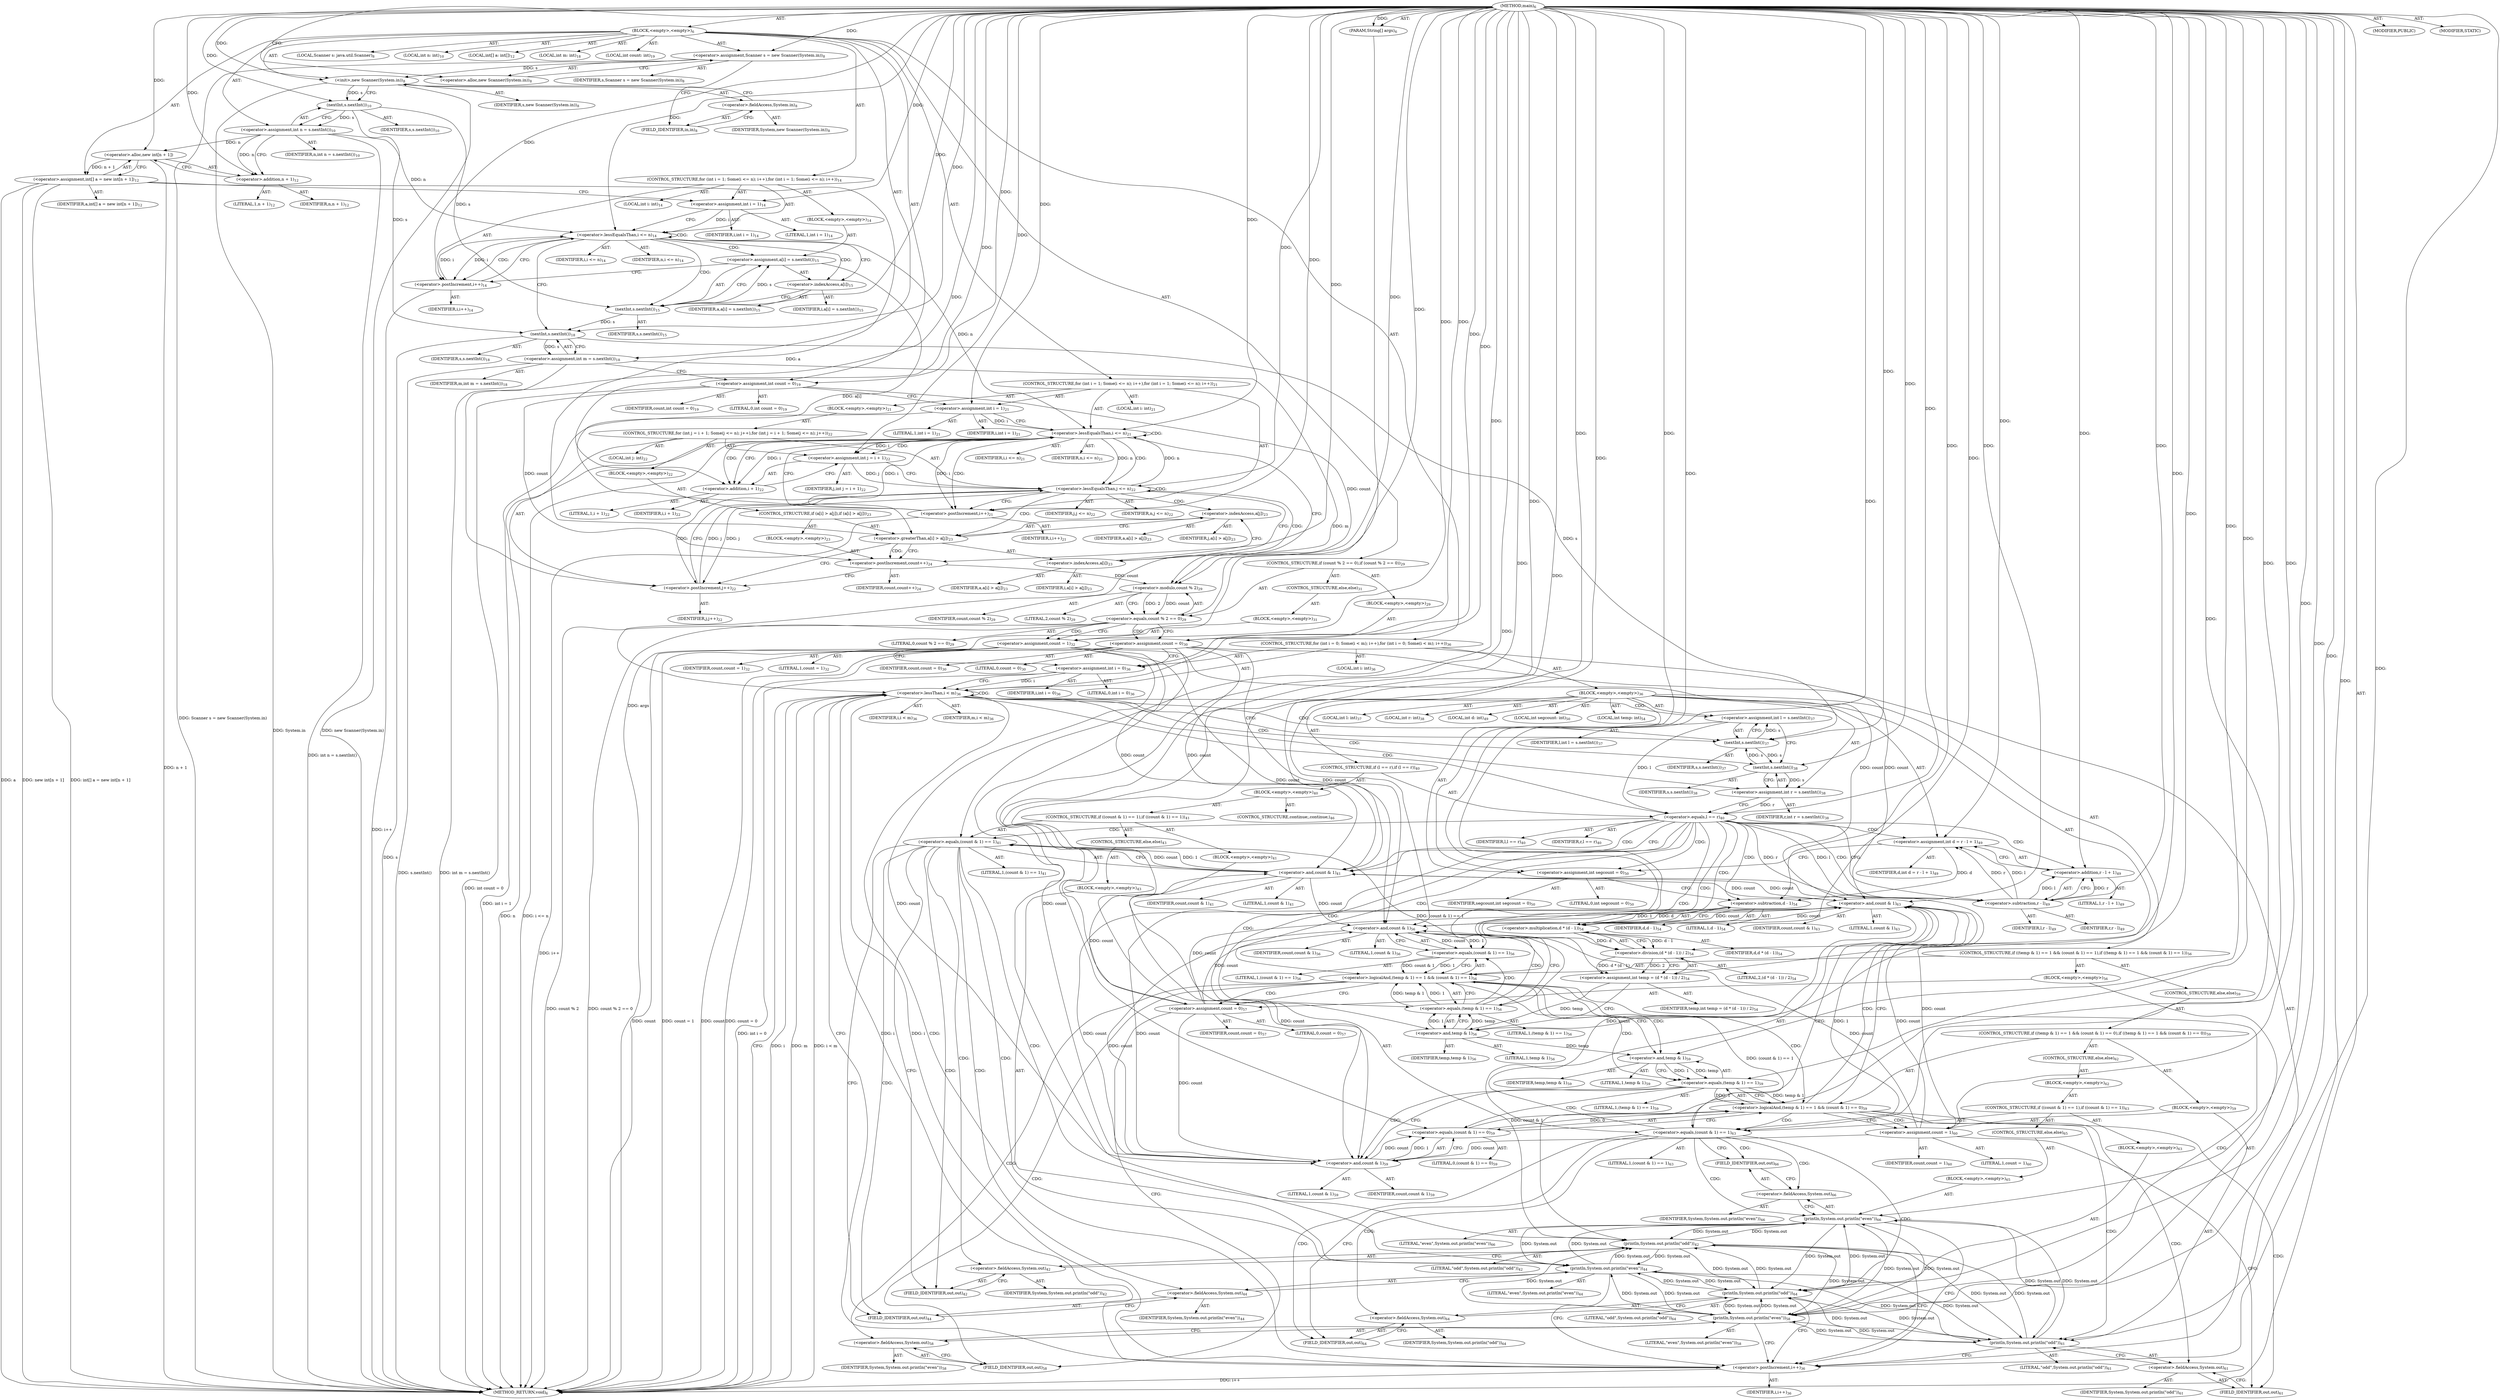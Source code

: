 digraph "main" {  
"19" [label = <(METHOD,main)<SUB>6</SUB>> ]
"20" [label = <(PARAM,String[] args)<SUB>6</SUB>> ]
"21" [label = <(BLOCK,&lt;empty&gt;,&lt;empty&gt;)<SUB>6</SUB>> ]
"4" [label = <(LOCAL,Scanner s: java.util.Scanner)<SUB>8</SUB>> ]
"22" [label = <(&lt;operator&gt;.assignment,Scanner s = new Scanner(System.in))<SUB>8</SUB>> ]
"23" [label = <(IDENTIFIER,s,Scanner s = new Scanner(System.in))<SUB>8</SUB>> ]
"24" [label = <(&lt;operator&gt;.alloc,new Scanner(System.in))<SUB>8</SUB>> ]
"25" [label = <(&lt;init&gt;,new Scanner(System.in))<SUB>8</SUB>> ]
"3" [label = <(IDENTIFIER,s,new Scanner(System.in))<SUB>8</SUB>> ]
"26" [label = <(&lt;operator&gt;.fieldAccess,System.in)<SUB>8</SUB>> ]
"27" [label = <(IDENTIFIER,System,new Scanner(System.in))<SUB>8</SUB>> ]
"28" [label = <(FIELD_IDENTIFIER,in,in)<SUB>8</SUB>> ]
"29" [label = <(LOCAL,int n: int)<SUB>10</SUB>> ]
"30" [label = <(&lt;operator&gt;.assignment,int n = s.nextInt())<SUB>10</SUB>> ]
"31" [label = <(IDENTIFIER,n,int n = s.nextInt())<SUB>10</SUB>> ]
"32" [label = <(nextInt,s.nextInt())<SUB>10</SUB>> ]
"33" [label = <(IDENTIFIER,s,s.nextInt())<SUB>10</SUB>> ]
"34" [label = <(LOCAL,int[] a: int[])<SUB>12</SUB>> ]
"35" [label = <(&lt;operator&gt;.assignment,int[] a = new int[n + 1])<SUB>12</SUB>> ]
"36" [label = <(IDENTIFIER,a,int[] a = new int[n + 1])<SUB>12</SUB>> ]
"37" [label = <(&lt;operator&gt;.alloc,new int[n + 1])> ]
"38" [label = <(&lt;operator&gt;.addition,n + 1)<SUB>12</SUB>> ]
"39" [label = <(IDENTIFIER,n,n + 1)<SUB>12</SUB>> ]
"40" [label = <(LITERAL,1,n + 1)<SUB>12</SUB>> ]
"41" [label = <(CONTROL_STRUCTURE,for (int i = 1; Some(i &lt;= n); i++),for (int i = 1; Some(i &lt;= n); i++))<SUB>14</SUB>> ]
"42" [label = <(LOCAL,int i: int)<SUB>14</SUB>> ]
"43" [label = <(&lt;operator&gt;.assignment,int i = 1)<SUB>14</SUB>> ]
"44" [label = <(IDENTIFIER,i,int i = 1)<SUB>14</SUB>> ]
"45" [label = <(LITERAL,1,int i = 1)<SUB>14</SUB>> ]
"46" [label = <(&lt;operator&gt;.lessEqualsThan,i &lt;= n)<SUB>14</SUB>> ]
"47" [label = <(IDENTIFIER,i,i &lt;= n)<SUB>14</SUB>> ]
"48" [label = <(IDENTIFIER,n,i &lt;= n)<SUB>14</SUB>> ]
"49" [label = <(&lt;operator&gt;.postIncrement,i++)<SUB>14</SUB>> ]
"50" [label = <(IDENTIFIER,i,i++)<SUB>14</SUB>> ]
"51" [label = <(BLOCK,&lt;empty&gt;,&lt;empty&gt;)<SUB>14</SUB>> ]
"52" [label = <(&lt;operator&gt;.assignment,a[i] = s.nextInt())<SUB>15</SUB>> ]
"53" [label = <(&lt;operator&gt;.indexAccess,a[i])<SUB>15</SUB>> ]
"54" [label = <(IDENTIFIER,a,a[i] = s.nextInt())<SUB>15</SUB>> ]
"55" [label = <(IDENTIFIER,i,a[i] = s.nextInt())<SUB>15</SUB>> ]
"56" [label = <(nextInt,s.nextInt())<SUB>15</SUB>> ]
"57" [label = <(IDENTIFIER,s,s.nextInt())<SUB>15</SUB>> ]
"58" [label = <(LOCAL,int m: int)<SUB>18</SUB>> ]
"59" [label = <(&lt;operator&gt;.assignment,int m = s.nextInt())<SUB>18</SUB>> ]
"60" [label = <(IDENTIFIER,m,int m = s.nextInt())<SUB>18</SUB>> ]
"61" [label = <(nextInt,s.nextInt())<SUB>18</SUB>> ]
"62" [label = <(IDENTIFIER,s,s.nextInt())<SUB>18</SUB>> ]
"63" [label = <(LOCAL,int count: int)<SUB>19</SUB>> ]
"64" [label = <(&lt;operator&gt;.assignment,int count = 0)<SUB>19</SUB>> ]
"65" [label = <(IDENTIFIER,count,int count = 0)<SUB>19</SUB>> ]
"66" [label = <(LITERAL,0,int count = 0)<SUB>19</SUB>> ]
"67" [label = <(CONTROL_STRUCTURE,for (int i = 1; Some(i &lt;= n); i++),for (int i = 1; Some(i &lt;= n); i++))<SUB>21</SUB>> ]
"68" [label = <(LOCAL,int i: int)<SUB>21</SUB>> ]
"69" [label = <(&lt;operator&gt;.assignment,int i = 1)<SUB>21</SUB>> ]
"70" [label = <(IDENTIFIER,i,int i = 1)<SUB>21</SUB>> ]
"71" [label = <(LITERAL,1,int i = 1)<SUB>21</SUB>> ]
"72" [label = <(&lt;operator&gt;.lessEqualsThan,i &lt;= n)<SUB>21</SUB>> ]
"73" [label = <(IDENTIFIER,i,i &lt;= n)<SUB>21</SUB>> ]
"74" [label = <(IDENTIFIER,n,i &lt;= n)<SUB>21</SUB>> ]
"75" [label = <(&lt;operator&gt;.postIncrement,i++)<SUB>21</SUB>> ]
"76" [label = <(IDENTIFIER,i,i++)<SUB>21</SUB>> ]
"77" [label = <(BLOCK,&lt;empty&gt;,&lt;empty&gt;)<SUB>21</SUB>> ]
"78" [label = <(CONTROL_STRUCTURE,for (int j = i + 1; Some(j &lt;= n); j++),for (int j = i + 1; Some(j &lt;= n); j++))<SUB>22</SUB>> ]
"79" [label = <(LOCAL,int j: int)<SUB>22</SUB>> ]
"80" [label = <(&lt;operator&gt;.assignment,int j = i + 1)<SUB>22</SUB>> ]
"81" [label = <(IDENTIFIER,j,int j = i + 1)<SUB>22</SUB>> ]
"82" [label = <(&lt;operator&gt;.addition,i + 1)<SUB>22</SUB>> ]
"83" [label = <(IDENTIFIER,i,i + 1)<SUB>22</SUB>> ]
"84" [label = <(LITERAL,1,i + 1)<SUB>22</SUB>> ]
"85" [label = <(&lt;operator&gt;.lessEqualsThan,j &lt;= n)<SUB>22</SUB>> ]
"86" [label = <(IDENTIFIER,j,j &lt;= n)<SUB>22</SUB>> ]
"87" [label = <(IDENTIFIER,n,j &lt;= n)<SUB>22</SUB>> ]
"88" [label = <(&lt;operator&gt;.postIncrement,j++)<SUB>22</SUB>> ]
"89" [label = <(IDENTIFIER,j,j++)<SUB>22</SUB>> ]
"90" [label = <(BLOCK,&lt;empty&gt;,&lt;empty&gt;)<SUB>22</SUB>> ]
"91" [label = <(CONTROL_STRUCTURE,if (a[i] &gt; a[j]),if (a[i] &gt; a[j]))<SUB>23</SUB>> ]
"92" [label = <(&lt;operator&gt;.greaterThan,a[i] &gt; a[j])<SUB>23</SUB>> ]
"93" [label = <(&lt;operator&gt;.indexAccess,a[i])<SUB>23</SUB>> ]
"94" [label = <(IDENTIFIER,a,a[i] &gt; a[j])<SUB>23</SUB>> ]
"95" [label = <(IDENTIFIER,i,a[i] &gt; a[j])<SUB>23</SUB>> ]
"96" [label = <(&lt;operator&gt;.indexAccess,a[j])<SUB>23</SUB>> ]
"97" [label = <(IDENTIFIER,a,a[i] &gt; a[j])<SUB>23</SUB>> ]
"98" [label = <(IDENTIFIER,j,a[i] &gt; a[j])<SUB>23</SUB>> ]
"99" [label = <(BLOCK,&lt;empty&gt;,&lt;empty&gt;)<SUB>23</SUB>> ]
"100" [label = <(&lt;operator&gt;.postIncrement,count++)<SUB>24</SUB>> ]
"101" [label = <(IDENTIFIER,count,count++)<SUB>24</SUB>> ]
"102" [label = <(CONTROL_STRUCTURE,if (count % 2 == 0),if (count % 2 == 0))<SUB>29</SUB>> ]
"103" [label = <(&lt;operator&gt;.equals,count % 2 == 0)<SUB>29</SUB>> ]
"104" [label = <(&lt;operator&gt;.modulo,count % 2)<SUB>29</SUB>> ]
"105" [label = <(IDENTIFIER,count,count % 2)<SUB>29</SUB>> ]
"106" [label = <(LITERAL,2,count % 2)<SUB>29</SUB>> ]
"107" [label = <(LITERAL,0,count % 2 == 0)<SUB>29</SUB>> ]
"108" [label = <(BLOCK,&lt;empty&gt;,&lt;empty&gt;)<SUB>29</SUB>> ]
"109" [label = <(&lt;operator&gt;.assignment,count = 0)<SUB>30</SUB>> ]
"110" [label = <(IDENTIFIER,count,count = 0)<SUB>30</SUB>> ]
"111" [label = <(LITERAL,0,count = 0)<SUB>30</SUB>> ]
"112" [label = <(CONTROL_STRUCTURE,else,else)<SUB>31</SUB>> ]
"113" [label = <(BLOCK,&lt;empty&gt;,&lt;empty&gt;)<SUB>31</SUB>> ]
"114" [label = <(&lt;operator&gt;.assignment,count = 1)<SUB>32</SUB>> ]
"115" [label = <(IDENTIFIER,count,count = 1)<SUB>32</SUB>> ]
"116" [label = <(LITERAL,1,count = 1)<SUB>32</SUB>> ]
"117" [label = <(CONTROL_STRUCTURE,for (int i = 0; Some(i &lt; m); i++),for (int i = 0; Some(i &lt; m); i++))<SUB>36</SUB>> ]
"118" [label = <(LOCAL,int i: int)<SUB>36</SUB>> ]
"119" [label = <(&lt;operator&gt;.assignment,int i = 0)<SUB>36</SUB>> ]
"120" [label = <(IDENTIFIER,i,int i = 0)<SUB>36</SUB>> ]
"121" [label = <(LITERAL,0,int i = 0)<SUB>36</SUB>> ]
"122" [label = <(&lt;operator&gt;.lessThan,i &lt; m)<SUB>36</SUB>> ]
"123" [label = <(IDENTIFIER,i,i &lt; m)<SUB>36</SUB>> ]
"124" [label = <(IDENTIFIER,m,i &lt; m)<SUB>36</SUB>> ]
"125" [label = <(&lt;operator&gt;.postIncrement,i++)<SUB>36</SUB>> ]
"126" [label = <(IDENTIFIER,i,i++)<SUB>36</SUB>> ]
"127" [label = <(BLOCK,&lt;empty&gt;,&lt;empty&gt;)<SUB>36</SUB>> ]
"128" [label = <(LOCAL,int l: int)<SUB>37</SUB>> ]
"129" [label = <(&lt;operator&gt;.assignment,int l = s.nextInt())<SUB>37</SUB>> ]
"130" [label = <(IDENTIFIER,l,int l = s.nextInt())<SUB>37</SUB>> ]
"131" [label = <(nextInt,s.nextInt())<SUB>37</SUB>> ]
"132" [label = <(IDENTIFIER,s,s.nextInt())<SUB>37</SUB>> ]
"133" [label = <(LOCAL,int r: int)<SUB>38</SUB>> ]
"134" [label = <(&lt;operator&gt;.assignment,int r = s.nextInt())<SUB>38</SUB>> ]
"135" [label = <(IDENTIFIER,r,int r = s.nextInt())<SUB>38</SUB>> ]
"136" [label = <(nextInt,s.nextInt())<SUB>38</SUB>> ]
"137" [label = <(IDENTIFIER,s,s.nextInt())<SUB>38</SUB>> ]
"138" [label = <(CONTROL_STRUCTURE,if (l == r),if (l == r))<SUB>40</SUB>> ]
"139" [label = <(&lt;operator&gt;.equals,l == r)<SUB>40</SUB>> ]
"140" [label = <(IDENTIFIER,l,l == r)<SUB>40</SUB>> ]
"141" [label = <(IDENTIFIER,r,l == r)<SUB>40</SUB>> ]
"142" [label = <(BLOCK,&lt;empty&gt;,&lt;empty&gt;)<SUB>40</SUB>> ]
"143" [label = <(CONTROL_STRUCTURE,if ((count &amp; 1) == 1),if ((count &amp; 1) == 1))<SUB>41</SUB>> ]
"144" [label = <(&lt;operator&gt;.equals,(count &amp; 1) == 1)<SUB>41</SUB>> ]
"145" [label = <(&lt;operator&gt;.and,count &amp; 1)<SUB>41</SUB>> ]
"146" [label = <(IDENTIFIER,count,count &amp; 1)<SUB>41</SUB>> ]
"147" [label = <(LITERAL,1,count &amp; 1)<SUB>41</SUB>> ]
"148" [label = <(LITERAL,1,(count &amp; 1) == 1)<SUB>41</SUB>> ]
"149" [label = <(BLOCK,&lt;empty&gt;,&lt;empty&gt;)<SUB>41</SUB>> ]
"150" [label = <(println,System.out.println(&quot;odd&quot;))<SUB>42</SUB>> ]
"151" [label = <(&lt;operator&gt;.fieldAccess,System.out)<SUB>42</SUB>> ]
"152" [label = <(IDENTIFIER,System,System.out.println(&quot;odd&quot;))<SUB>42</SUB>> ]
"153" [label = <(FIELD_IDENTIFIER,out,out)<SUB>42</SUB>> ]
"154" [label = <(LITERAL,&quot;odd&quot;,System.out.println(&quot;odd&quot;))<SUB>42</SUB>> ]
"155" [label = <(CONTROL_STRUCTURE,else,else)<SUB>43</SUB>> ]
"156" [label = <(BLOCK,&lt;empty&gt;,&lt;empty&gt;)<SUB>43</SUB>> ]
"157" [label = <(println,System.out.println(&quot;even&quot;))<SUB>44</SUB>> ]
"158" [label = <(&lt;operator&gt;.fieldAccess,System.out)<SUB>44</SUB>> ]
"159" [label = <(IDENTIFIER,System,System.out.println(&quot;even&quot;))<SUB>44</SUB>> ]
"160" [label = <(FIELD_IDENTIFIER,out,out)<SUB>44</SUB>> ]
"161" [label = <(LITERAL,&quot;even&quot;,System.out.println(&quot;even&quot;))<SUB>44</SUB>> ]
"162" [label = <(CONTROL_STRUCTURE,continue;,continue;)<SUB>46</SUB>> ]
"163" [label = <(LOCAL,int d: int)<SUB>49</SUB>> ]
"164" [label = <(&lt;operator&gt;.assignment,int d = r - l + 1)<SUB>49</SUB>> ]
"165" [label = <(IDENTIFIER,d,int d = r - l + 1)<SUB>49</SUB>> ]
"166" [label = <(&lt;operator&gt;.addition,r - l + 1)<SUB>49</SUB>> ]
"167" [label = <(&lt;operator&gt;.subtraction,r - l)<SUB>49</SUB>> ]
"168" [label = <(IDENTIFIER,r,r - l)<SUB>49</SUB>> ]
"169" [label = <(IDENTIFIER,l,r - l)<SUB>49</SUB>> ]
"170" [label = <(LITERAL,1,r - l + 1)<SUB>49</SUB>> ]
"171" [label = <(LOCAL,int segcount: int)<SUB>50</SUB>> ]
"172" [label = <(&lt;operator&gt;.assignment,int segcount = 0)<SUB>50</SUB>> ]
"173" [label = <(IDENTIFIER,segcount,int segcount = 0)<SUB>50</SUB>> ]
"174" [label = <(LITERAL,0,int segcount = 0)<SUB>50</SUB>> ]
"175" [label = <(LOCAL,int temp: int)<SUB>54</SUB>> ]
"176" [label = <(&lt;operator&gt;.assignment,int temp = (d * (d - 1)) / 2)<SUB>54</SUB>> ]
"177" [label = <(IDENTIFIER,temp,int temp = (d * (d - 1)) / 2)<SUB>54</SUB>> ]
"178" [label = <(&lt;operator&gt;.division,(d * (d - 1)) / 2)<SUB>54</SUB>> ]
"179" [label = <(&lt;operator&gt;.multiplication,d * (d - 1))<SUB>54</SUB>> ]
"180" [label = <(IDENTIFIER,d,d * (d - 1))<SUB>54</SUB>> ]
"181" [label = <(&lt;operator&gt;.subtraction,d - 1)<SUB>54</SUB>> ]
"182" [label = <(IDENTIFIER,d,d - 1)<SUB>54</SUB>> ]
"183" [label = <(LITERAL,1,d - 1)<SUB>54</SUB>> ]
"184" [label = <(LITERAL,2,(d * (d - 1)) / 2)<SUB>54</SUB>> ]
"185" [label = <(CONTROL_STRUCTURE,if ((temp &amp; 1) == 1 &amp;&amp; (count &amp; 1) == 1),if ((temp &amp; 1) == 1 &amp;&amp; (count &amp; 1) == 1))<SUB>56</SUB>> ]
"186" [label = <(&lt;operator&gt;.logicalAnd,(temp &amp; 1) == 1 &amp;&amp; (count &amp; 1) == 1)<SUB>56</SUB>> ]
"187" [label = <(&lt;operator&gt;.equals,(temp &amp; 1) == 1)<SUB>56</SUB>> ]
"188" [label = <(&lt;operator&gt;.and,temp &amp; 1)<SUB>56</SUB>> ]
"189" [label = <(IDENTIFIER,temp,temp &amp; 1)<SUB>56</SUB>> ]
"190" [label = <(LITERAL,1,temp &amp; 1)<SUB>56</SUB>> ]
"191" [label = <(LITERAL,1,(temp &amp; 1) == 1)<SUB>56</SUB>> ]
"192" [label = <(&lt;operator&gt;.equals,(count &amp; 1) == 1)<SUB>56</SUB>> ]
"193" [label = <(&lt;operator&gt;.and,count &amp; 1)<SUB>56</SUB>> ]
"194" [label = <(IDENTIFIER,count,count &amp; 1)<SUB>56</SUB>> ]
"195" [label = <(LITERAL,1,count &amp; 1)<SUB>56</SUB>> ]
"196" [label = <(LITERAL,1,(count &amp; 1) == 1)<SUB>56</SUB>> ]
"197" [label = <(BLOCK,&lt;empty&gt;,&lt;empty&gt;)<SUB>56</SUB>> ]
"198" [label = <(&lt;operator&gt;.assignment,count = 0)<SUB>57</SUB>> ]
"199" [label = <(IDENTIFIER,count,count = 0)<SUB>57</SUB>> ]
"200" [label = <(LITERAL,0,count = 0)<SUB>57</SUB>> ]
"201" [label = <(println,System.out.println(&quot;even&quot;))<SUB>58</SUB>> ]
"202" [label = <(&lt;operator&gt;.fieldAccess,System.out)<SUB>58</SUB>> ]
"203" [label = <(IDENTIFIER,System,System.out.println(&quot;even&quot;))<SUB>58</SUB>> ]
"204" [label = <(FIELD_IDENTIFIER,out,out)<SUB>58</SUB>> ]
"205" [label = <(LITERAL,&quot;even&quot;,System.out.println(&quot;even&quot;))<SUB>58</SUB>> ]
"206" [label = <(CONTROL_STRUCTURE,else,else)<SUB>59</SUB>> ]
"207" [label = <(CONTROL_STRUCTURE,if ((temp &amp; 1) == 1 &amp;&amp; (count &amp; 1) == 0),if ((temp &amp; 1) == 1 &amp;&amp; (count &amp; 1) == 0))<SUB>59</SUB>> ]
"208" [label = <(&lt;operator&gt;.logicalAnd,(temp &amp; 1) == 1 &amp;&amp; (count &amp; 1) == 0)<SUB>59</SUB>> ]
"209" [label = <(&lt;operator&gt;.equals,(temp &amp; 1) == 1)<SUB>59</SUB>> ]
"210" [label = <(&lt;operator&gt;.and,temp &amp; 1)<SUB>59</SUB>> ]
"211" [label = <(IDENTIFIER,temp,temp &amp; 1)<SUB>59</SUB>> ]
"212" [label = <(LITERAL,1,temp &amp; 1)<SUB>59</SUB>> ]
"213" [label = <(LITERAL,1,(temp &amp; 1) == 1)<SUB>59</SUB>> ]
"214" [label = <(&lt;operator&gt;.equals,(count &amp; 1) == 0)<SUB>59</SUB>> ]
"215" [label = <(&lt;operator&gt;.and,count &amp; 1)<SUB>59</SUB>> ]
"216" [label = <(IDENTIFIER,count,count &amp; 1)<SUB>59</SUB>> ]
"217" [label = <(LITERAL,1,count &amp; 1)<SUB>59</SUB>> ]
"218" [label = <(LITERAL,0,(count &amp; 1) == 0)<SUB>59</SUB>> ]
"219" [label = <(BLOCK,&lt;empty&gt;,&lt;empty&gt;)<SUB>59</SUB>> ]
"220" [label = <(&lt;operator&gt;.assignment,count = 1)<SUB>60</SUB>> ]
"221" [label = <(IDENTIFIER,count,count = 1)<SUB>60</SUB>> ]
"222" [label = <(LITERAL,1,count = 1)<SUB>60</SUB>> ]
"223" [label = <(println,System.out.println(&quot;odd&quot;))<SUB>61</SUB>> ]
"224" [label = <(&lt;operator&gt;.fieldAccess,System.out)<SUB>61</SUB>> ]
"225" [label = <(IDENTIFIER,System,System.out.println(&quot;odd&quot;))<SUB>61</SUB>> ]
"226" [label = <(FIELD_IDENTIFIER,out,out)<SUB>61</SUB>> ]
"227" [label = <(LITERAL,&quot;odd&quot;,System.out.println(&quot;odd&quot;))<SUB>61</SUB>> ]
"228" [label = <(CONTROL_STRUCTURE,else,else)<SUB>62</SUB>> ]
"229" [label = <(BLOCK,&lt;empty&gt;,&lt;empty&gt;)<SUB>62</SUB>> ]
"230" [label = <(CONTROL_STRUCTURE,if ((count &amp; 1) == 1),if ((count &amp; 1) == 1))<SUB>63</SUB>> ]
"231" [label = <(&lt;operator&gt;.equals,(count &amp; 1) == 1)<SUB>63</SUB>> ]
"232" [label = <(&lt;operator&gt;.and,count &amp; 1)<SUB>63</SUB>> ]
"233" [label = <(IDENTIFIER,count,count &amp; 1)<SUB>63</SUB>> ]
"234" [label = <(LITERAL,1,count &amp; 1)<SUB>63</SUB>> ]
"235" [label = <(LITERAL,1,(count &amp; 1) == 1)<SUB>63</SUB>> ]
"236" [label = <(BLOCK,&lt;empty&gt;,&lt;empty&gt;)<SUB>63</SUB>> ]
"237" [label = <(println,System.out.println(&quot;odd&quot;))<SUB>64</SUB>> ]
"238" [label = <(&lt;operator&gt;.fieldAccess,System.out)<SUB>64</SUB>> ]
"239" [label = <(IDENTIFIER,System,System.out.println(&quot;odd&quot;))<SUB>64</SUB>> ]
"240" [label = <(FIELD_IDENTIFIER,out,out)<SUB>64</SUB>> ]
"241" [label = <(LITERAL,&quot;odd&quot;,System.out.println(&quot;odd&quot;))<SUB>64</SUB>> ]
"242" [label = <(CONTROL_STRUCTURE,else,else)<SUB>65</SUB>> ]
"243" [label = <(BLOCK,&lt;empty&gt;,&lt;empty&gt;)<SUB>65</SUB>> ]
"244" [label = <(println,System.out.println(&quot;even&quot;))<SUB>66</SUB>> ]
"245" [label = <(&lt;operator&gt;.fieldAccess,System.out)<SUB>66</SUB>> ]
"246" [label = <(IDENTIFIER,System,System.out.println(&quot;even&quot;))<SUB>66</SUB>> ]
"247" [label = <(FIELD_IDENTIFIER,out,out)<SUB>66</SUB>> ]
"248" [label = <(LITERAL,&quot;even&quot;,System.out.println(&quot;even&quot;))<SUB>66</SUB>> ]
"249" [label = <(MODIFIER,PUBLIC)> ]
"250" [label = <(MODIFIER,STATIC)> ]
"251" [label = <(METHOD_RETURN,void)<SUB>6</SUB>> ]
  "19" -> "20"  [ label = "AST: "] 
  "19" -> "21"  [ label = "AST: "] 
  "19" -> "249"  [ label = "AST: "] 
  "19" -> "250"  [ label = "AST: "] 
  "19" -> "251"  [ label = "AST: "] 
  "21" -> "4"  [ label = "AST: "] 
  "21" -> "22"  [ label = "AST: "] 
  "21" -> "25"  [ label = "AST: "] 
  "21" -> "29"  [ label = "AST: "] 
  "21" -> "30"  [ label = "AST: "] 
  "21" -> "34"  [ label = "AST: "] 
  "21" -> "35"  [ label = "AST: "] 
  "21" -> "41"  [ label = "AST: "] 
  "21" -> "58"  [ label = "AST: "] 
  "21" -> "59"  [ label = "AST: "] 
  "21" -> "63"  [ label = "AST: "] 
  "21" -> "64"  [ label = "AST: "] 
  "21" -> "67"  [ label = "AST: "] 
  "21" -> "102"  [ label = "AST: "] 
  "21" -> "117"  [ label = "AST: "] 
  "22" -> "23"  [ label = "AST: "] 
  "22" -> "24"  [ label = "AST: "] 
  "25" -> "3"  [ label = "AST: "] 
  "25" -> "26"  [ label = "AST: "] 
  "26" -> "27"  [ label = "AST: "] 
  "26" -> "28"  [ label = "AST: "] 
  "30" -> "31"  [ label = "AST: "] 
  "30" -> "32"  [ label = "AST: "] 
  "32" -> "33"  [ label = "AST: "] 
  "35" -> "36"  [ label = "AST: "] 
  "35" -> "37"  [ label = "AST: "] 
  "37" -> "38"  [ label = "AST: "] 
  "38" -> "39"  [ label = "AST: "] 
  "38" -> "40"  [ label = "AST: "] 
  "41" -> "42"  [ label = "AST: "] 
  "41" -> "43"  [ label = "AST: "] 
  "41" -> "46"  [ label = "AST: "] 
  "41" -> "49"  [ label = "AST: "] 
  "41" -> "51"  [ label = "AST: "] 
  "43" -> "44"  [ label = "AST: "] 
  "43" -> "45"  [ label = "AST: "] 
  "46" -> "47"  [ label = "AST: "] 
  "46" -> "48"  [ label = "AST: "] 
  "49" -> "50"  [ label = "AST: "] 
  "51" -> "52"  [ label = "AST: "] 
  "52" -> "53"  [ label = "AST: "] 
  "52" -> "56"  [ label = "AST: "] 
  "53" -> "54"  [ label = "AST: "] 
  "53" -> "55"  [ label = "AST: "] 
  "56" -> "57"  [ label = "AST: "] 
  "59" -> "60"  [ label = "AST: "] 
  "59" -> "61"  [ label = "AST: "] 
  "61" -> "62"  [ label = "AST: "] 
  "64" -> "65"  [ label = "AST: "] 
  "64" -> "66"  [ label = "AST: "] 
  "67" -> "68"  [ label = "AST: "] 
  "67" -> "69"  [ label = "AST: "] 
  "67" -> "72"  [ label = "AST: "] 
  "67" -> "75"  [ label = "AST: "] 
  "67" -> "77"  [ label = "AST: "] 
  "69" -> "70"  [ label = "AST: "] 
  "69" -> "71"  [ label = "AST: "] 
  "72" -> "73"  [ label = "AST: "] 
  "72" -> "74"  [ label = "AST: "] 
  "75" -> "76"  [ label = "AST: "] 
  "77" -> "78"  [ label = "AST: "] 
  "78" -> "79"  [ label = "AST: "] 
  "78" -> "80"  [ label = "AST: "] 
  "78" -> "85"  [ label = "AST: "] 
  "78" -> "88"  [ label = "AST: "] 
  "78" -> "90"  [ label = "AST: "] 
  "80" -> "81"  [ label = "AST: "] 
  "80" -> "82"  [ label = "AST: "] 
  "82" -> "83"  [ label = "AST: "] 
  "82" -> "84"  [ label = "AST: "] 
  "85" -> "86"  [ label = "AST: "] 
  "85" -> "87"  [ label = "AST: "] 
  "88" -> "89"  [ label = "AST: "] 
  "90" -> "91"  [ label = "AST: "] 
  "91" -> "92"  [ label = "AST: "] 
  "91" -> "99"  [ label = "AST: "] 
  "92" -> "93"  [ label = "AST: "] 
  "92" -> "96"  [ label = "AST: "] 
  "93" -> "94"  [ label = "AST: "] 
  "93" -> "95"  [ label = "AST: "] 
  "96" -> "97"  [ label = "AST: "] 
  "96" -> "98"  [ label = "AST: "] 
  "99" -> "100"  [ label = "AST: "] 
  "100" -> "101"  [ label = "AST: "] 
  "102" -> "103"  [ label = "AST: "] 
  "102" -> "108"  [ label = "AST: "] 
  "102" -> "112"  [ label = "AST: "] 
  "103" -> "104"  [ label = "AST: "] 
  "103" -> "107"  [ label = "AST: "] 
  "104" -> "105"  [ label = "AST: "] 
  "104" -> "106"  [ label = "AST: "] 
  "108" -> "109"  [ label = "AST: "] 
  "109" -> "110"  [ label = "AST: "] 
  "109" -> "111"  [ label = "AST: "] 
  "112" -> "113"  [ label = "AST: "] 
  "113" -> "114"  [ label = "AST: "] 
  "114" -> "115"  [ label = "AST: "] 
  "114" -> "116"  [ label = "AST: "] 
  "117" -> "118"  [ label = "AST: "] 
  "117" -> "119"  [ label = "AST: "] 
  "117" -> "122"  [ label = "AST: "] 
  "117" -> "125"  [ label = "AST: "] 
  "117" -> "127"  [ label = "AST: "] 
  "119" -> "120"  [ label = "AST: "] 
  "119" -> "121"  [ label = "AST: "] 
  "122" -> "123"  [ label = "AST: "] 
  "122" -> "124"  [ label = "AST: "] 
  "125" -> "126"  [ label = "AST: "] 
  "127" -> "128"  [ label = "AST: "] 
  "127" -> "129"  [ label = "AST: "] 
  "127" -> "133"  [ label = "AST: "] 
  "127" -> "134"  [ label = "AST: "] 
  "127" -> "138"  [ label = "AST: "] 
  "127" -> "163"  [ label = "AST: "] 
  "127" -> "164"  [ label = "AST: "] 
  "127" -> "171"  [ label = "AST: "] 
  "127" -> "172"  [ label = "AST: "] 
  "127" -> "175"  [ label = "AST: "] 
  "127" -> "176"  [ label = "AST: "] 
  "127" -> "185"  [ label = "AST: "] 
  "129" -> "130"  [ label = "AST: "] 
  "129" -> "131"  [ label = "AST: "] 
  "131" -> "132"  [ label = "AST: "] 
  "134" -> "135"  [ label = "AST: "] 
  "134" -> "136"  [ label = "AST: "] 
  "136" -> "137"  [ label = "AST: "] 
  "138" -> "139"  [ label = "AST: "] 
  "138" -> "142"  [ label = "AST: "] 
  "139" -> "140"  [ label = "AST: "] 
  "139" -> "141"  [ label = "AST: "] 
  "142" -> "143"  [ label = "AST: "] 
  "142" -> "162"  [ label = "AST: "] 
  "143" -> "144"  [ label = "AST: "] 
  "143" -> "149"  [ label = "AST: "] 
  "143" -> "155"  [ label = "AST: "] 
  "144" -> "145"  [ label = "AST: "] 
  "144" -> "148"  [ label = "AST: "] 
  "145" -> "146"  [ label = "AST: "] 
  "145" -> "147"  [ label = "AST: "] 
  "149" -> "150"  [ label = "AST: "] 
  "150" -> "151"  [ label = "AST: "] 
  "150" -> "154"  [ label = "AST: "] 
  "151" -> "152"  [ label = "AST: "] 
  "151" -> "153"  [ label = "AST: "] 
  "155" -> "156"  [ label = "AST: "] 
  "156" -> "157"  [ label = "AST: "] 
  "157" -> "158"  [ label = "AST: "] 
  "157" -> "161"  [ label = "AST: "] 
  "158" -> "159"  [ label = "AST: "] 
  "158" -> "160"  [ label = "AST: "] 
  "164" -> "165"  [ label = "AST: "] 
  "164" -> "166"  [ label = "AST: "] 
  "166" -> "167"  [ label = "AST: "] 
  "166" -> "170"  [ label = "AST: "] 
  "167" -> "168"  [ label = "AST: "] 
  "167" -> "169"  [ label = "AST: "] 
  "172" -> "173"  [ label = "AST: "] 
  "172" -> "174"  [ label = "AST: "] 
  "176" -> "177"  [ label = "AST: "] 
  "176" -> "178"  [ label = "AST: "] 
  "178" -> "179"  [ label = "AST: "] 
  "178" -> "184"  [ label = "AST: "] 
  "179" -> "180"  [ label = "AST: "] 
  "179" -> "181"  [ label = "AST: "] 
  "181" -> "182"  [ label = "AST: "] 
  "181" -> "183"  [ label = "AST: "] 
  "185" -> "186"  [ label = "AST: "] 
  "185" -> "197"  [ label = "AST: "] 
  "185" -> "206"  [ label = "AST: "] 
  "186" -> "187"  [ label = "AST: "] 
  "186" -> "192"  [ label = "AST: "] 
  "187" -> "188"  [ label = "AST: "] 
  "187" -> "191"  [ label = "AST: "] 
  "188" -> "189"  [ label = "AST: "] 
  "188" -> "190"  [ label = "AST: "] 
  "192" -> "193"  [ label = "AST: "] 
  "192" -> "196"  [ label = "AST: "] 
  "193" -> "194"  [ label = "AST: "] 
  "193" -> "195"  [ label = "AST: "] 
  "197" -> "198"  [ label = "AST: "] 
  "197" -> "201"  [ label = "AST: "] 
  "198" -> "199"  [ label = "AST: "] 
  "198" -> "200"  [ label = "AST: "] 
  "201" -> "202"  [ label = "AST: "] 
  "201" -> "205"  [ label = "AST: "] 
  "202" -> "203"  [ label = "AST: "] 
  "202" -> "204"  [ label = "AST: "] 
  "206" -> "207"  [ label = "AST: "] 
  "207" -> "208"  [ label = "AST: "] 
  "207" -> "219"  [ label = "AST: "] 
  "207" -> "228"  [ label = "AST: "] 
  "208" -> "209"  [ label = "AST: "] 
  "208" -> "214"  [ label = "AST: "] 
  "209" -> "210"  [ label = "AST: "] 
  "209" -> "213"  [ label = "AST: "] 
  "210" -> "211"  [ label = "AST: "] 
  "210" -> "212"  [ label = "AST: "] 
  "214" -> "215"  [ label = "AST: "] 
  "214" -> "218"  [ label = "AST: "] 
  "215" -> "216"  [ label = "AST: "] 
  "215" -> "217"  [ label = "AST: "] 
  "219" -> "220"  [ label = "AST: "] 
  "219" -> "223"  [ label = "AST: "] 
  "220" -> "221"  [ label = "AST: "] 
  "220" -> "222"  [ label = "AST: "] 
  "223" -> "224"  [ label = "AST: "] 
  "223" -> "227"  [ label = "AST: "] 
  "224" -> "225"  [ label = "AST: "] 
  "224" -> "226"  [ label = "AST: "] 
  "228" -> "229"  [ label = "AST: "] 
  "229" -> "230"  [ label = "AST: "] 
  "230" -> "231"  [ label = "AST: "] 
  "230" -> "236"  [ label = "AST: "] 
  "230" -> "242"  [ label = "AST: "] 
  "231" -> "232"  [ label = "AST: "] 
  "231" -> "235"  [ label = "AST: "] 
  "232" -> "233"  [ label = "AST: "] 
  "232" -> "234"  [ label = "AST: "] 
  "236" -> "237"  [ label = "AST: "] 
  "237" -> "238"  [ label = "AST: "] 
  "237" -> "241"  [ label = "AST: "] 
  "238" -> "239"  [ label = "AST: "] 
  "238" -> "240"  [ label = "AST: "] 
  "242" -> "243"  [ label = "AST: "] 
  "243" -> "244"  [ label = "AST: "] 
  "244" -> "245"  [ label = "AST: "] 
  "244" -> "248"  [ label = "AST: "] 
  "245" -> "246"  [ label = "AST: "] 
  "245" -> "247"  [ label = "AST: "] 
  "22" -> "28"  [ label = "CFG: "] 
  "25" -> "32"  [ label = "CFG: "] 
  "30" -> "38"  [ label = "CFG: "] 
  "35" -> "43"  [ label = "CFG: "] 
  "59" -> "64"  [ label = "CFG: "] 
  "64" -> "69"  [ label = "CFG: "] 
  "24" -> "22"  [ label = "CFG: "] 
  "26" -> "25"  [ label = "CFG: "] 
  "32" -> "30"  [ label = "CFG: "] 
  "37" -> "35"  [ label = "CFG: "] 
  "43" -> "46"  [ label = "CFG: "] 
  "46" -> "53"  [ label = "CFG: "] 
  "46" -> "61"  [ label = "CFG: "] 
  "49" -> "46"  [ label = "CFG: "] 
  "61" -> "59"  [ label = "CFG: "] 
  "69" -> "72"  [ label = "CFG: "] 
  "72" -> "82"  [ label = "CFG: "] 
  "72" -> "104"  [ label = "CFG: "] 
  "75" -> "72"  [ label = "CFG: "] 
  "103" -> "109"  [ label = "CFG: "] 
  "103" -> "114"  [ label = "CFG: "] 
  "119" -> "122"  [ label = "CFG: "] 
  "122" -> "251"  [ label = "CFG: "] 
  "122" -> "131"  [ label = "CFG: "] 
  "125" -> "122"  [ label = "CFG: "] 
  "28" -> "26"  [ label = "CFG: "] 
  "38" -> "37"  [ label = "CFG: "] 
  "52" -> "49"  [ label = "CFG: "] 
  "104" -> "103"  [ label = "CFG: "] 
  "109" -> "119"  [ label = "CFG: "] 
  "129" -> "136"  [ label = "CFG: "] 
  "134" -> "139"  [ label = "CFG: "] 
  "164" -> "172"  [ label = "CFG: "] 
  "172" -> "181"  [ label = "CFG: "] 
  "176" -> "188"  [ label = "CFG: "] 
  "53" -> "56"  [ label = "CFG: "] 
  "56" -> "52"  [ label = "CFG: "] 
  "80" -> "85"  [ label = "CFG: "] 
  "85" -> "93"  [ label = "CFG: "] 
  "85" -> "75"  [ label = "CFG: "] 
  "88" -> "85"  [ label = "CFG: "] 
  "114" -> "119"  [ label = "CFG: "] 
  "131" -> "129"  [ label = "CFG: "] 
  "136" -> "134"  [ label = "CFG: "] 
  "139" -> "145"  [ label = "CFG: "] 
  "139" -> "167"  [ label = "CFG: "] 
  "166" -> "164"  [ label = "CFG: "] 
  "178" -> "176"  [ label = "CFG: "] 
  "186" -> "198"  [ label = "CFG: "] 
  "186" -> "210"  [ label = "CFG: "] 
  "82" -> "80"  [ label = "CFG: "] 
  "167" -> "166"  [ label = "CFG: "] 
  "179" -> "178"  [ label = "CFG: "] 
  "187" -> "186"  [ label = "CFG: "] 
  "187" -> "193"  [ label = "CFG: "] 
  "192" -> "186"  [ label = "CFG: "] 
  "198" -> "204"  [ label = "CFG: "] 
  "201" -> "125"  [ label = "CFG: "] 
  "92" -> "100"  [ label = "CFG: "] 
  "92" -> "88"  [ label = "CFG: "] 
  "144" -> "153"  [ label = "CFG: "] 
  "144" -> "160"  [ label = "CFG: "] 
  "181" -> "179"  [ label = "CFG: "] 
  "188" -> "187"  [ label = "CFG: "] 
  "193" -> "192"  [ label = "CFG: "] 
  "202" -> "201"  [ label = "CFG: "] 
  "208" -> "220"  [ label = "CFG: "] 
  "208" -> "232"  [ label = "CFG: "] 
  "93" -> "96"  [ label = "CFG: "] 
  "96" -> "92"  [ label = "CFG: "] 
  "100" -> "88"  [ label = "CFG: "] 
  "145" -> "144"  [ label = "CFG: "] 
  "150" -> "125"  [ label = "CFG: "] 
  "204" -> "202"  [ label = "CFG: "] 
  "209" -> "208"  [ label = "CFG: "] 
  "209" -> "215"  [ label = "CFG: "] 
  "214" -> "208"  [ label = "CFG: "] 
  "220" -> "226"  [ label = "CFG: "] 
  "223" -> "125"  [ label = "CFG: "] 
  "151" -> "150"  [ label = "CFG: "] 
  "157" -> "125"  [ label = "CFG: "] 
  "210" -> "209"  [ label = "CFG: "] 
  "215" -> "214"  [ label = "CFG: "] 
  "224" -> "223"  [ label = "CFG: "] 
  "153" -> "151"  [ label = "CFG: "] 
  "158" -> "157"  [ label = "CFG: "] 
  "226" -> "224"  [ label = "CFG: "] 
  "231" -> "240"  [ label = "CFG: "] 
  "231" -> "247"  [ label = "CFG: "] 
  "160" -> "158"  [ label = "CFG: "] 
  "232" -> "231"  [ label = "CFG: "] 
  "237" -> "125"  [ label = "CFG: "] 
  "238" -> "237"  [ label = "CFG: "] 
  "244" -> "125"  [ label = "CFG: "] 
  "240" -> "238"  [ label = "CFG: "] 
  "245" -> "244"  [ label = "CFG: "] 
  "247" -> "245"  [ label = "CFG: "] 
  "19" -> "24"  [ label = "CFG: "] 
  "20" -> "251"  [ label = "DDG: args"] 
  "22" -> "251"  [ label = "DDG: Scanner s = new Scanner(System.in)"] 
  "25" -> "251"  [ label = "DDG: System.in"] 
  "25" -> "251"  [ label = "DDG: new Scanner(System.in)"] 
  "30" -> "251"  [ label = "DDG: int n = s.nextInt()"] 
  "35" -> "251"  [ label = "DDG: a"] 
  "37" -> "251"  [ label = "DDG: n + 1"] 
  "35" -> "251"  [ label = "DDG: new int[n + 1]"] 
  "35" -> "251"  [ label = "DDG: int[] a = new int[n + 1]"] 
  "61" -> "251"  [ label = "DDG: s"] 
  "59" -> "251"  [ label = "DDG: s.nextInt()"] 
  "59" -> "251"  [ label = "DDG: int m = s.nextInt()"] 
  "64" -> "251"  [ label = "DDG: int count = 0"] 
  "69" -> "251"  [ label = "DDG: int i = 1"] 
  "72" -> "251"  [ label = "DDG: n"] 
  "72" -> "251"  [ label = "DDG: i &lt;= n"] 
  "103" -> "251"  [ label = "DDG: count % 2"] 
  "103" -> "251"  [ label = "DDG: count % 2 == 0"] 
  "114" -> "251"  [ label = "DDG: count"] 
  "114" -> "251"  [ label = "DDG: count = 1"] 
  "109" -> "251"  [ label = "DDG: count"] 
  "109" -> "251"  [ label = "DDG: count = 0"] 
  "119" -> "251"  [ label = "DDG: int i = 0"] 
  "122" -> "251"  [ label = "DDG: i"] 
  "122" -> "251"  [ label = "DDG: m"] 
  "122" -> "251"  [ label = "DDG: i &lt; m"] 
  "125" -> "251"  [ label = "DDG: i++"] 
  "75" -> "251"  [ label = "DDG: i++"] 
  "49" -> "251"  [ label = "DDG: i++"] 
  "19" -> "20"  [ label = "DDG: "] 
  "19" -> "22"  [ label = "DDG: "] 
  "32" -> "30"  [ label = "DDG: s"] 
  "37" -> "35"  [ label = "DDG: n + 1"] 
  "61" -> "59"  [ label = "DDG: s"] 
  "19" -> "64"  [ label = "DDG: "] 
  "22" -> "25"  [ label = "DDG: s"] 
  "19" -> "25"  [ label = "DDG: "] 
  "19" -> "43"  [ label = "DDG: "] 
  "19" -> "69"  [ label = "DDG: "] 
  "19" -> "119"  [ label = "DDG: "] 
  "25" -> "32"  [ label = "DDG: s"] 
  "19" -> "32"  [ label = "DDG: "] 
  "30" -> "37"  [ label = "DDG: n"] 
  "19" -> "37"  [ label = "DDG: "] 
  "43" -> "46"  [ label = "DDG: i"] 
  "49" -> "46"  [ label = "DDG: i"] 
  "19" -> "46"  [ label = "DDG: "] 
  "30" -> "46"  [ label = "DDG: n"] 
  "46" -> "49"  [ label = "DDG: i"] 
  "19" -> "49"  [ label = "DDG: "] 
  "56" -> "52"  [ label = "DDG: s"] 
  "32" -> "61"  [ label = "DDG: s"] 
  "56" -> "61"  [ label = "DDG: s"] 
  "19" -> "61"  [ label = "DDG: "] 
  "69" -> "72"  [ label = "DDG: i"] 
  "75" -> "72"  [ label = "DDG: i"] 
  "19" -> "72"  [ label = "DDG: "] 
  "46" -> "72"  [ label = "DDG: n"] 
  "85" -> "72"  [ label = "DDG: n"] 
  "19" -> "75"  [ label = "DDG: "] 
  "72" -> "75"  [ label = "DDG: i"] 
  "104" -> "103"  [ label = "DDG: count"] 
  "104" -> "103"  [ label = "DDG: 2"] 
  "19" -> "103"  [ label = "DDG: "] 
  "19" -> "109"  [ label = "DDG: "] 
  "119" -> "122"  [ label = "DDG: i"] 
  "125" -> "122"  [ label = "DDG: i"] 
  "19" -> "122"  [ label = "DDG: "] 
  "59" -> "122"  [ label = "DDG: m"] 
  "122" -> "125"  [ label = "DDG: i"] 
  "19" -> "125"  [ label = "DDG: "] 
  "131" -> "129"  [ label = "DDG: s"] 
  "136" -> "134"  [ label = "DDG: s"] 
  "167" -> "164"  [ label = "DDG: r"] 
  "167" -> "164"  [ label = "DDG: l"] 
  "19" -> "164"  [ label = "DDG: "] 
  "19" -> "172"  [ label = "DDG: "] 
  "178" -> "176"  [ label = "DDG: d * (d - 1)"] 
  "178" -> "176"  [ label = "DDG: 2"] 
  "30" -> "38"  [ label = "DDG: n"] 
  "19" -> "38"  [ label = "DDG: "] 
  "72" -> "80"  [ label = "DDG: i"] 
  "19" -> "80"  [ label = "DDG: "] 
  "64" -> "104"  [ label = "DDG: count"] 
  "100" -> "104"  [ label = "DDG: count"] 
  "19" -> "104"  [ label = "DDG: "] 
  "19" -> "114"  [ label = "DDG: "] 
  "32" -> "56"  [ label = "DDG: s"] 
  "19" -> "56"  [ label = "DDG: "] 
  "80" -> "85"  [ label = "DDG: j"] 
  "88" -> "85"  [ label = "DDG: j"] 
  "19" -> "85"  [ label = "DDG: "] 
  "72" -> "85"  [ label = "DDG: n"] 
  "85" -> "88"  [ label = "DDG: j"] 
  "19" -> "88"  [ label = "DDG: "] 
  "61" -> "131"  [ label = "DDG: s"] 
  "136" -> "131"  [ label = "DDG: s"] 
  "19" -> "131"  [ label = "DDG: "] 
  "131" -> "136"  [ label = "DDG: s"] 
  "19" -> "136"  [ label = "DDG: "] 
  "129" -> "139"  [ label = "DDG: l"] 
  "19" -> "139"  [ label = "DDG: "] 
  "134" -> "139"  [ label = "DDG: r"] 
  "167" -> "166"  [ label = "DDG: r"] 
  "167" -> "166"  [ label = "DDG: l"] 
  "19" -> "166"  [ label = "DDG: "] 
  "179" -> "178"  [ label = "DDG: d"] 
  "179" -> "178"  [ label = "DDG: d - 1"] 
  "19" -> "178"  [ label = "DDG: "] 
  "187" -> "186"  [ label = "DDG: temp &amp; 1"] 
  "187" -> "186"  [ label = "DDG: 1"] 
  "192" -> "186"  [ label = "DDG: count &amp; 1"] 
  "192" -> "186"  [ label = "DDG: 1"] 
  "231" -> "186"  [ label = "DDG: (count &amp; 1) == 1"] 
  "144" -> "186"  [ label = "DDG: (count &amp; 1) == 1"] 
  "19" -> "198"  [ label = "DDG: "] 
  "72" -> "82"  [ label = "DDG: i"] 
  "19" -> "82"  [ label = "DDG: "] 
  "139" -> "167"  [ label = "DDG: r"] 
  "19" -> "167"  [ label = "DDG: "] 
  "139" -> "167"  [ label = "DDG: l"] 
  "181" -> "179"  [ label = "DDG: d"] 
  "19" -> "179"  [ label = "DDG: "] 
  "181" -> "179"  [ label = "DDG: 1"] 
  "188" -> "187"  [ label = "DDG: temp"] 
  "188" -> "187"  [ label = "DDG: 1"] 
  "19" -> "187"  [ label = "DDG: "] 
  "193" -> "192"  [ label = "DDG: count"] 
  "193" -> "192"  [ label = "DDG: 1"] 
  "19" -> "192"  [ label = "DDG: "] 
  "244" -> "201"  [ label = "DDG: System.out"] 
  "237" -> "201"  [ label = "DDG: System.out"] 
  "223" -> "201"  [ label = "DDG: System.out"] 
  "157" -> "201"  [ label = "DDG: System.out"] 
  "150" -> "201"  [ label = "DDG: System.out"] 
  "19" -> "201"  [ label = "DDG: "] 
  "35" -> "92"  [ label = "DDG: a"] 
  "52" -> "92"  [ label = "DDG: a[i]"] 
  "145" -> "144"  [ label = "DDG: count"] 
  "145" -> "144"  [ label = "DDG: 1"] 
  "19" -> "144"  [ label = "DDG: "] 
  "164" -> "181"  [ label = "DDG: d"] 
  "19" -> "181"  [ label = "DDG: "] 
  "176" -> "188"  [ label = "DDG: temp"] 
  "19" -> "188"  [ label = "DDG: "] 
  "114" -> "193"  [ label = "DDG: count"] 
  "109" -> "193"  [ label = "DDG: count"] 
  "232" -> "193"  [ label = "DDG: count"] 
  "220" -> "193"  [ label = "DDG: count"] 
  "198" -> "193"  [ label = "DDG: count"] 
  "145" -> "193"  [ label = "DDG: count"] 
  "19" -> "193"  [ label = "DDG: "] 
  "209" -> "208"  [ label = "DDG: temp &amp; 1"] 
  "209" -> "208"  [ label = "DDG: 1"] 
  "214" -> "208"  [ label = "DDG: count &amp; 1"] 
  "214" -> "208"  [ label = "DDG: 0"] 
  "19" -> "220"  [ label = "DDG: "] 
  "64" -> "100"  [ label = "DDG: count"] 
  "19" -> "100"  [ label = "DDG: "] 
  "114" -> "145"  [ label = "DDG: count"] 
  "109" -> "145"  [ label = "DDG: count"] 
  "232" -> "145"  [ label = "DDG: count"] 
  "220" -> "145"  [ label = "DDG: count"] 
  "198" -> "145"  [ label = "DDG: count"] 
  "19" -> "145"  [ label = "DDG: "] 
  "244" -> "150"  [ label = "DDG: System.out"] 
  "237" -> "150"  [ label = "DDG: System.out"] 
  "223" -> "150"  [ label = "DDG: System.out"] 
  "201" -> "150"  [ label = "DDG: System.out"] 
  "157" -> "150"  [ label = "DDG: System.out"] 
  "19" -> "150"  [ label = "DDG: "] 
  "210" -> "209"  [ label = "DDG: temp"] 
  "210" -> "209"  [ label = "DDG: 1"] 
  "19" -> "209"  [ label = "DDG: "] 
  "215" -> "214"  [ label = "DDG: count"] 
  "215" -> "214"  [ label = "DDG: 1"] 
  "19" -> "214"  [ label = "DDG: "] 
  "244" -> "223"  [ label = "DDG: System.out"] 
  "237" -> "223"  [ label = "DDG: System.out"] 
  "201" -> "223"  [ label = "DDG: System.out"] 
  "157" -> "223"  [ label = "DDG: System.out"] 
  "150" -> "223"  [ label = "DDG: System.out"] 
  "19" -> "223"  [ label = "DDG: "] 
  "244" -> "157"  [ label = "DDG: System.out"] 
  "237" -> "157"  [ label = "DDG: System.out"] 
  "223" -> "157"  [ label = "DDG: System.out"] 
  "201" -> "157"  [ label = "DDG: System.out"] 
  "150" -> "157"  [ label = "DDG: System.out"] 
  "19" -> "157"  [ label = "DDG: "] 
  "188" -> "210"  [ label = "DDG: temp"] 
  "19" -> "210"  [ label = "DDG: "] 
  "114" -> "215"  [ label = "DDG: count"] 
  "109" -> "215"  [ label = "DDG: count"] 
  "193" -> "215"  [ label = "DDG: count"] 
  "232" -> "215"  [ label = "DDG: count"] 
  "220" -> "215"  [ label = "DDG: count"] 
  "198" -> "215"  [ label = "DDG: count"] 
  "145" -> "215"  [ label = "DDG: count"] 
  "19" -> "215"  [ label = "DDG: "] 
  "232" -> "231"  [ label = "DDG: count"] 
  "232" -> "231"  [ label = "DDG: 1"] 
  "19" -> "231"  [ label = "DDG: "] 
  "114" -> "232"  [ label = "DDG: count"] 
  "109" -> "232"  [ label = "DDG: count"] 
  "193" -> "232"  [ label = "DDG: count"] 
  "215" -> "232"  [ label = "DDG: count"] 
  "220" -> "232"  [ label = "DDG: count"] 
  "198" -> "232"  [ label = "DDG: count"] 
  "145" -> "232"  [ label = "DDG: count"] 
  "19" -> "232"  [ label = "DDG: "] 
  "244" -> "237"  [ label = "DDG: System.out"] 
  "223" -> "237"  [ label = "DDG: System.out"] 
  "201" -> "237"  [ label = "DDG: System.out"] 
  "157" -> "237"  [ label = "DDG: System.out"] 
  "150" -> "237"  [ label = "DDG: System.out"] 
  "19" -> "237"  [ label = "DDG: "] 
  "237" -> "244"  [ label = "DDG: System.out"] 
  "223" -> "244"  [ label = "DDG: System.out"] 
  "201" -> "244"  [ label = "DDG: System.out"] 
  "157" -> "244"  [ label = "DDG: System.out"] 
  "150" -> "244"  [ label = "DDG: System.out"] 
  "19" -> "244"  [ label = "DDG: "] 
  "46" -> "52"  [ label = "CDG: "] 
  "46" -> "56"  [ label = "CDG: "] 
  "46" -> "49"  [ label = "CDG: "] 
  "46" -> "46"  [ label = "CDG: "] 
  "46" -> "53"  [ label = "CDG: "] 
  "72" -> "75"  [ label = "CDG: "] 
  "72" -> "85"  [ label = "CDG: "] 
  "72" -> "80"  [ label = "CDG: "] 
  "72" -> "72"  [ label = "CDG: "] 
  "72" -> "82"  [ label = "CDG: "] 
  "103" -> "114"  [ label = "CDG: "] 
  "103" -> "109"  [ label = "CDG: "] 
  "122" -> "136"  [ label = "CDG: "] 
  "122" -> "131"  [ label = "CDG: "] 
  "122" -> "129"  [ label = "CDG: "] 
  "122" -> "134"  [ label = "CDG: "] 
  "122" -> "139"  [ label = "CDG: "] 
  "122" -> "122"  [ label = "CDG: "] 
  "122" -> "125"  [ label = "CDG: "] 
  "85" -> "96"  [ label = "CDG: "] 
  "85" -> "85"  [ label = "CDG: "] 
  "85" -> "92"  [ label = "CDG: "] 
  "85" -> "93"  [ label = "CDG: "] 
  "85" -> "88"  [ label = "CDG: "] 
  "139" -> "167"  [ label = "CDG: "] 
  "139" -> "188"  [ label = "CDG: "] 
  "139" -> "145"  [ label = "CDG: "] 
  "139" -> "179"  [ label = "CDG: "] 
  "139" -> "178"  [ label = "CDG: "] 
  "139" -> "144"  [ label = "CDG: "] 
  "139" -> "181"  [ label = "CDG: "] 
  "139" -> "187"  [ label = "CDG: "] 
  "139" -> "164"  [ label = "CDG: "] 
  "139" -> "186"  [ label = "CDG: "] 
  "139" -> "166"  [ label = "CDG: "] 
  "139" -> "176"  [ label = "CDG: "] 
  "139" -> "172"  [ label = "CDG: "] 
  "186" -> "209"  [ label = "CDG: "] 
  "186" -> "198"  [ label = "CDG: "] 
  "186" -> "204"  [ label = "CDG: "] 
  "186" -> "208"  [ label = "CDG: "] 
  "186" -> "202"  [ label = "CDG: "] 
  "186" -> "201"  [ label = "CDG: "] 
  "186" -> "210"  [ label = "CDG: "] 
  "187" -> "192"  [ label = "CDG: "] 
  "187" -> "193"  [ label = "CDG: "] 
  "92" -> "100"  [ label = "CDG: "] 
  "144" -> "150"  [ label = "CDG: "] 
  "144" -> "151"  [ label = "CDG: "] 
  "144" -> "153"  [ label = "CDG: "] 
  "144" -> "158"  [ label = "CDG: "] 
  "144" -> "160"  [ label = "CDG: "] 
  "144" -> "157"  [ label = "CDG: "] 
  "208" -> "232"  [ label = "CDG: "] 
  "208" -> "226"  [ label = "CDG: "] 
  "208" -> "223"  [ label = "CDG: "] 
  "208" -> "231"  [ label = "CDG: "] 
  "208" -> "224"  [ label = "CDG: "] 
  "208" -> "220"  [ label = "CDG: "] 
  "209" -> "214"  [ label = "CDG: "] 
  "209" -> "215"  [ label = "CDG: "] 
  "231" -> "240"  [ label = "CDG: "] 
  "231" -> "244"  [ label = "CDG: "] 
  "231" -> "245"  [ label = "CDG: "] 
  "231" -> "247"  [ label = "CDG: "] 
  "231" -> "238"  [ label = "CDG: "] 
  "231" -> "237"  [ label = "CDG: "] 
}

